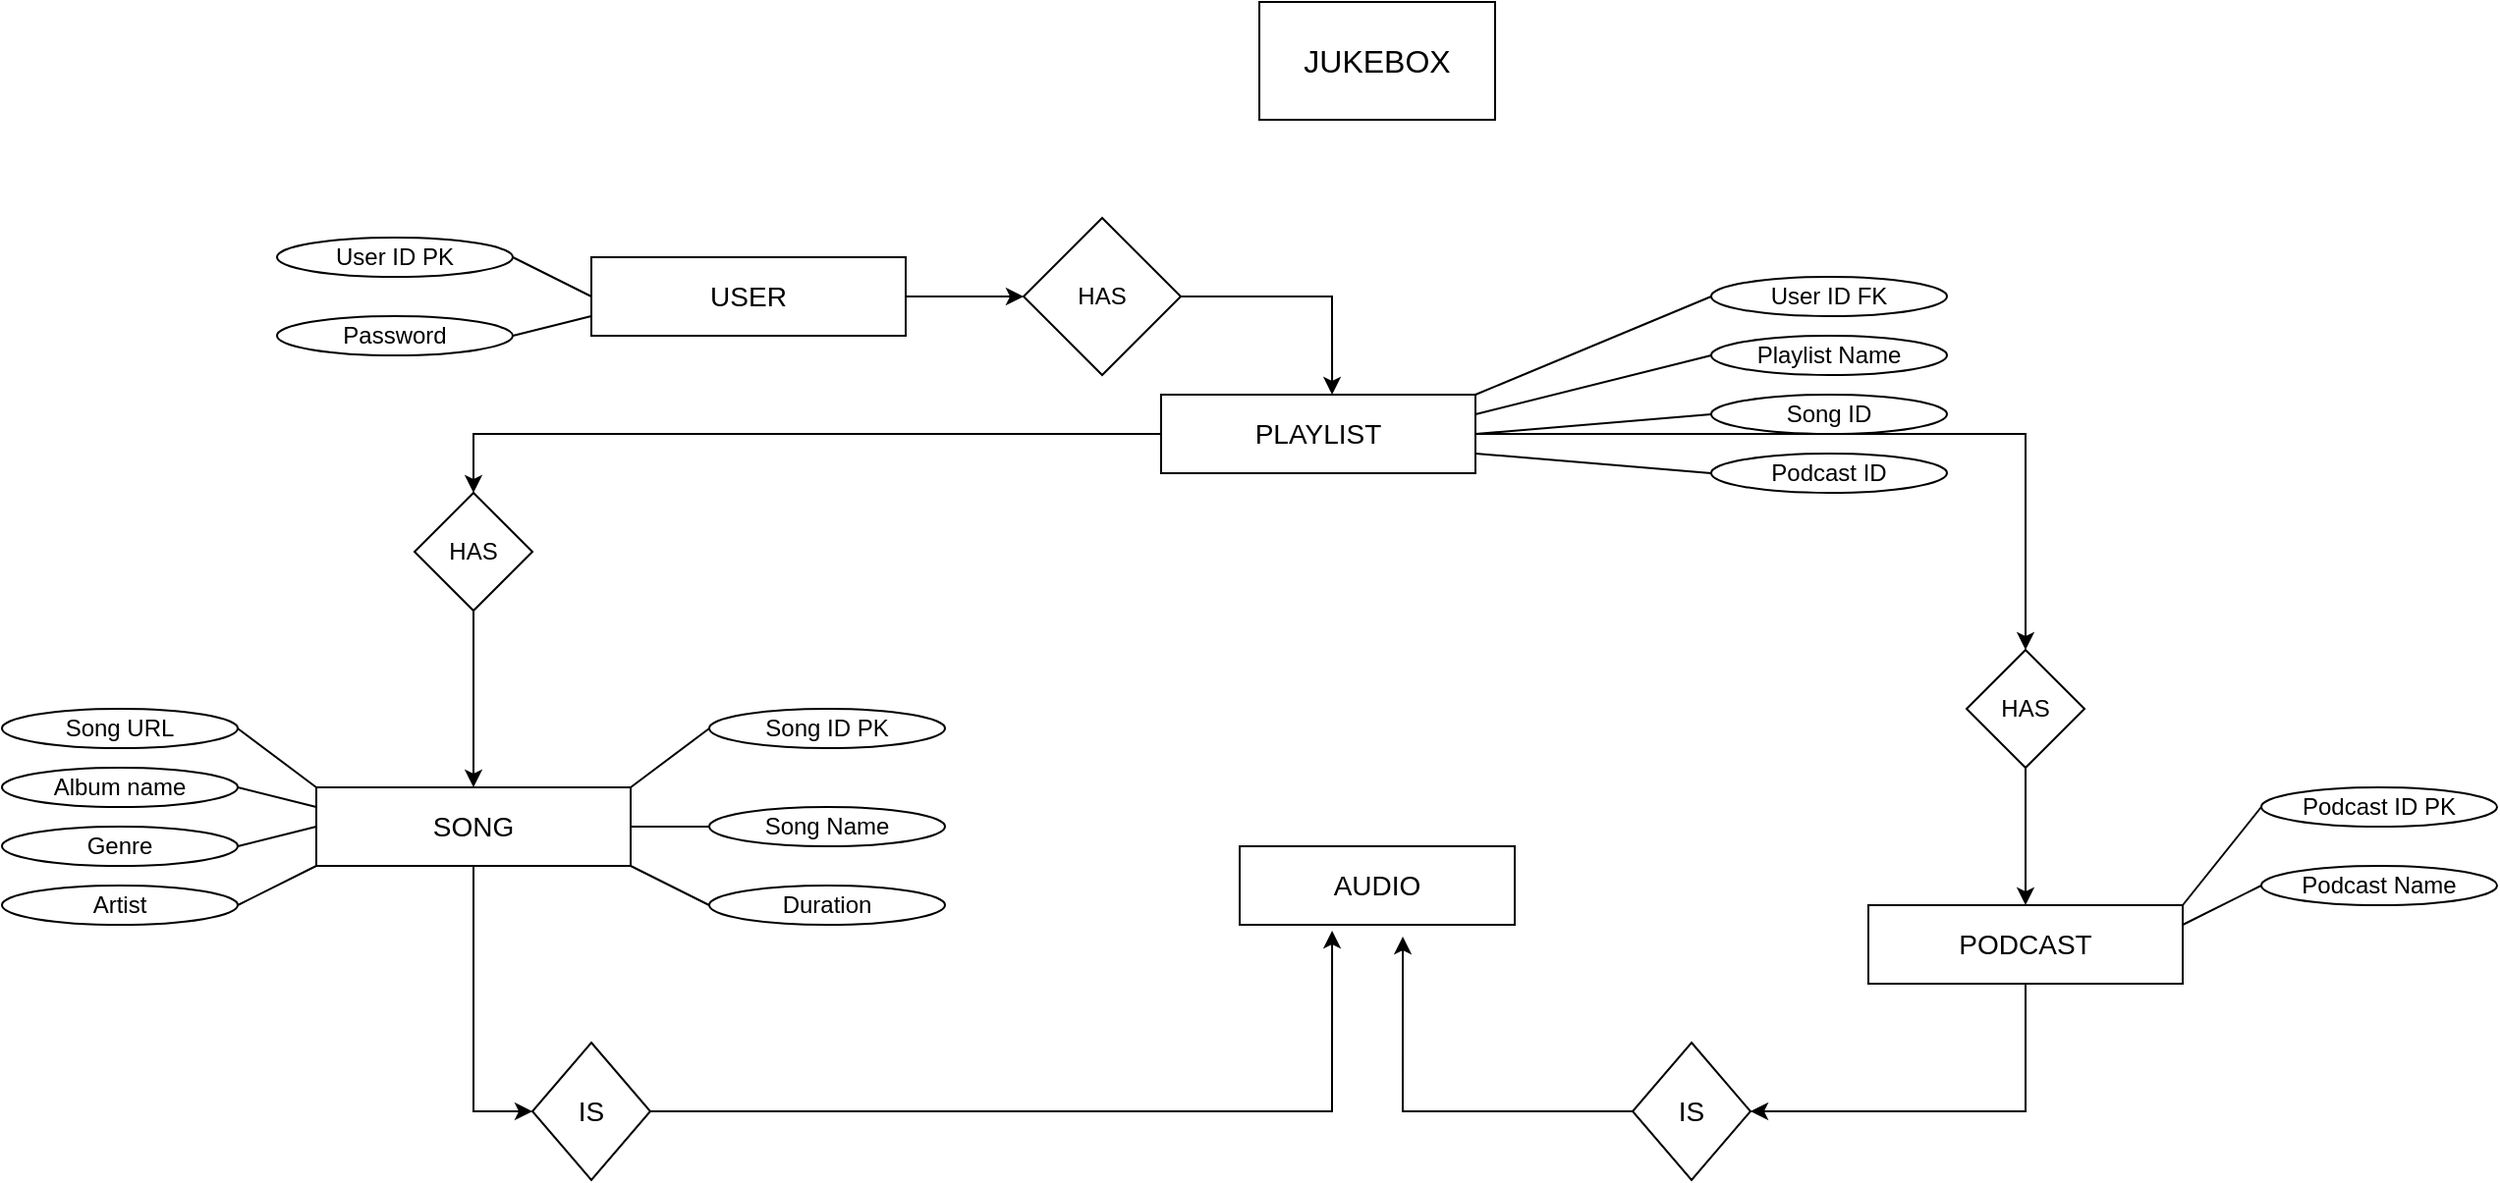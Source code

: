 <mxfile version="20.2.3" type="device"><diagram id="R2lEEEUBdFMjLlhIrx00" name="Page-1"><mxGraphModel dx="2272" dy="762" grid="1" gridSize="10" guides="1" tooltips="1" connect="1" arrows="1" fold="1" page="1" pageScale="1" pageWidth="850" pageHeight="1100" math="0" shadow="0" extFonts="Permanent Marker^https://fonts.googleapis.com/css?family=Permanent+Marker"><root><mxCell id="0"/><mxCell id="1" parent="0"/><mxCell id="Fi767WvEMjlARHfCSn7A-42" value="" style="edgeStyle=orthogonalEdgeStyle;rounded=0;orthogonalLoop=1;jettySize=auto;html=1;fontSize=12;" parent="1" source="Fi767WvEMjlARHfCSn7A-2" target="Fi767WvEMjlARHfCSn7A-41" edge="1"><mxGeometry relative="1" as="geometry"/></mxCell><mxCell id="Fi767WvEMjlARHfCSn7A-2" value="&lt;font style=&quot;font-size: 14px;&quot;&gt;USER&lt;/font&gt;" style="rounded=0;whiteSpace=wrap;html=1;" parent="1" vertex="1"><mxGeometry x="-410" y="150" width="160" height="40" as="geometry"/></mxCell><mxCell id="Fi767WvEMjlARHfCSn7A-3" value="&lt;font size=&quot;3&quot;&gt;JUKEBOX&lt;/font&gt;" style="rounded=0;whiteSpace=wrap;html=1;" parent="1" vertex="1"><mxGeometry x="-70" y="20" width="120" height="60" as="geometry"/></mxCell><mxCell id="Fi767WvEMjlARHfCSn7A-53" style="edgeStyle=orthogonalEdgeStyle;rounded=0;orthogonalLoop=1;jettySize=auto;html=1;entryX=0.5;entryY=0;entryDx=0;entryDy=0;fontSize=12;" parent="1" source="Fi767WvEMjlARHfCSn7A-4" target="Fi767WvEMjlARHfCSn7A-51" edge="1"><mxGeometry relative="1" as="geometry"/></mxCell><mxCell id="5yYD1vHJUVCyLU5Lkpep-10" style="edgeStyle=orthogonalEdgeStyle;rounded=0;orthogonalLoop=1;jettySize=auto;html=1;entryX=0.5;entryY=0;entryDx=0;entryDy=0;" edge="1" parent="1" source="Fi767WvEMjlARHfCSn7A-4" target="5yYD1vHJUVCyLU5Lkpep-8"><mxGeometry relative="1" as="geometry"/></mxCell><mxCell id="Fi767WvEMjlARHfCSn7A-4" value="PLAYLIST" style="rounded=0;whiteSpace=wrap;html=1;fontSize=14;" parent="1" vertex="1"><mxGeometry x="-120" y="220" width="160" height="40" as="geometry"/></mxCell><mxCell id="Fi767WvEMjlARHfCSn7A-6" value="AUDIO" style="rounded=0;whiteSpace=wrap;html=1;fontSize=14;" parent="1" vertex="1"><mxGeometry x="-80" y="450" width="140" height="40" as="geometry"/></mxCell><mxCell id="5yYD1vHJUVCyLU5Lkpep-4" style="edgeStyle=orthogonalEdgeStyle;rounded=0;orthogonalLoop=1;jettySize=auto;html=1;entryX=0;entryY=0.5;entryDx=0;entryDy=0;" edge="1" parent="1" source="Fi767WvEMjlARHfCSn7A-7" target="5yYD1vHJUVCyLU5Lkpep-3"><mxGeometry relative="1" as="geometry"/></mxCell><mxCell id="Fi767WvEMjlARHfCSn7A-7" value="SONG" style="rounded=0;whiteSpace=wrap;html=1;fontSize=14;" parent="1" vertex="1"><mxGeometry x="-550" y="420" width="160" height="40" as="geometry"/></mxCell><mxCell id="5yYD1vHJUVCyLU5Lkpep-7" style="edgeStyle=orthogonalEdgeStyle;rounded=0;orthogonalLoop=1;jettySize=auto;html=1;entryX=1;entryY=0.5;entryDx=0;entryDy=0;exitX=0.5;exitY=1;exitDx=0;exitDy=0;" edge="1" parent="1" source="Fi767WvEMjlARHfCSn7A-8" target="Fi767WvEMjlARHfCSn7A-46"><mxGeometry relative="1" as="geometry"/></mxCell><mxCell id="Fi767WvEMjlARHfCSn7A-8" value="PODCAST" style="rounded=0;whiteSpace=wrap;html=1;fontSize=14;" parent="1" vertex="1"><mxGeometry x="240" y="480" width="160" height="40" as="geometry"/></mxCell><mxCell id="Fi767WvEMjlARHfCSn7A-10" value="User ID PK" style="ellipse;whiteSpace=wrap;html=1;fontSize=12;" parent="1" vertex="1"><mxGeometry x="-570" y="140" width="120" height="20" as="geometry"/></mxCell><mxCell id="Fi767WvEMjlARHfCSn7A-11" value="Password" style="ellipse;whiteSpace=wrap;html=1;fontSize=12;" parent="1" vertex="1"><mxGeometry x="-570" y="180" width="120" height="20" as="geometry"/></mxCell><mxCell id="Fi767WvEMjlARHfCSn7A-13" value="" style="endArrow=none;html=1;rounded=0;fontSize=12;exitX=1;exitY=0.5;exitDx=0;exitDy=0;entryX=0;entryY=0.5;entryDx=0;entryDy=0;" parent="1" source="Fi767WvEMjlARHfCSn7A-10" target="Fi767WvEMjlARHfCSn7A-2" edge="1"><mxGeometry width="50" height="50" relative="1" as="geometry"><mxPoint x="40" y="450" as="sourcePoint"/><mxPoint x="90" y="400" as="targetPoint"/></mxGeometry></mxCell><mxCell id="Fi767WvEMjlARHfCSn7A-14" value="" style="endArrow=none;html=1;rounded=0;fontSize=12;exitX=1;exitY=0.5;exitDx=0;exitDy=0;entryX=0;entryY=0.75;entryDx=0;entryDy=0;" parent="1" source="Fi767WvEMjlARHfCSn7A-11" target="Fi767WvEMjlARHfCSn7A-2" edge="1"><mxGeometry width="50" height="50" relative="1" as="geometry"><mxPoint x="-390" y="250" as="sourcePoint"/><mxPoint x="-250" y="280" as="targetPoint"/></mxGeometry></mxCell><mxCell id="Fi767WvEMjlARHfCSn7A-15" value="User ID FK" style="ellipse;whiteSpace=wrap;html=1;fontSize=12;" parent="1" vertex="1"><mxGeometry x="160" y="160" width="120" height="20" as="geometry"/></mxCell><mxCell id="Fi767WvEMjlARHfCSn7A-16" value="Playlist Name" style="ellipse;whiteSpace=wrap;html=1;fontSize=12;" parent="1" vertex="1"><mxGeometry x="160" y="190" width="120" height="20" as="geometry"/></mxCell><mxCell id="Fi767WvEMjlARHfCSn7A-17" value="Song ID" style="ellipse;whiteSpace=wrap;html=1;fontSize=12;" parent="1" vertex="1"><mxGeometry x="160" y="220" width="120" height="20" as="geometry"/></mxCell><mxCell id="Fi767WvEMjlARHfCSn7A-18" value="Podcast ID" style="ellipse;whiteSpace=wrap;html=1;fontSize=12;" parent="1" vertex="1"><mxGeometry x="160" y="250" width="120" height="20" as="geometry"/></mxCell><mxCell id="Fi767WvEMjlARHfCSn7A-21" value="" style="endArrow=none;html=1;rounded=0;fontSize=12;entryX=1;entryY=0;entryDx=0;entryDy=0;exitX=0;exitY=0.5;exitDx=0;exitDy=0;" parent="1" source="Fi767WvEMjlARHfCSn7A-15" target="Fi767WvEMjlARHfCSn7A-4" edge="1"><mxGeometry width="50" height="50" relative="1" as="geometry"><mxPoint x="50" y="350" as="sourcePoint"/><mxPoint x="100" y="300" as="targetPoint"/></mxGeometry></mxCell><mxCell id="Fi767WvEMjlARHfCSn7A-22" value="" style="endArrow=none;html=1;rounded=0;fontSize=12;entryX=0;entryY=0.5;entryDx=0;entryDy=0;exitX=1;exitY=0.25;exitDx=0;exitDy=0;" parent="1" source="Fi767WvEMjlARHfCSn7A-4" target="Fi767WvEMjlARHfCSn7A-16" edge="1"><mxGeometry width="50" height="50" relative="1" as="geometry"><mxPoint x="410" y="320" as="sourcePoint"/><mxPoint x="460" y="270" as="targetPoint"/></mxGeometry></mxCell><mxCell id="Fi767WvEMjlARHfCSn7A-23" value="" style="endArrow=none;html=1;rounded=0;fontSize=12;entryX=0;entryY=0.5;entryDx=0;entryDy=0;exitX=1;exitY=0.5;exitDx=0;exitDy=0;" parent="1" source="Fi767WvEMjlARHfCSn7A-4" target="Fi767WvEMjlARHfCSn7A-17" edge="1"><mxGeometry width="50" height="50" relative="1" as="geometry"><mxPoint x="390" y="250" as="sourcePoint"/><mxPoint x="440" y="200" as="targetPoint"/></mxGeometry></mxCell><mxCell id="Fi767WvEMjlARHfCSn7A-24" value="" style="endArrow=none;html=1;rounded=0;fontSize=12;entryX=0;entryY=0.5;entryDx=0;entryDy=0;exitX=1;exitY=0.75;exitDx=0;exitDy=0;" parent="1" source="Fi767WvEMjlARHfCSn7A-4" target="Fi767WvEMjlARHfCSn7A-18" edge="1"><mxGeometry width="50" height="50" relative="1" as="geometry"><mxPoint x="370" y="280" as="sourcePoint"/><mxPoint x="420" y="230" as="targetPoint"/></mxGeometry></mxCell><mxCell id="Fi767WvEMjlARHfCSn7A-26" value="Song ID PK" style="ellipse;whiteSpace=wrap;html=1;fontSize=12;" parent="1" vertex="1"><mxGeometry x="-350" y="380" width="120" height="20" as="geometry"/></mxCell><mxCell id="Fi767WvEMjlARHfCSn7A-27" value="Song Name" style="ellipse;whiteSpace=wrap;html=1;fontSize=12;" parent="1" vertex="1"><mxGeometry x="-350" y="430" width="120" height="20" as="geometry"/></mxCell><mxCell id="Fi767WvEMjlARHfCSn7A-28" value="Duration" style="ellipse;whiteSpace=wrap;html=1;fontSize=12;" parent="1" vertex="1"><mxGeometry x="-350" y="470" width="120" height="20" as="geometry"/></mxCell><mxCell id="Fi767WvEMjlARHfCSn7A-29" value="Song URL" style="ellipse;whiteSpace=wrap;html=1;fontSize=12;" parent="1" vertex="1"><mxGeometry x="-710" y="380" width="120" height="20" as="geometry"/></mxCell><mxCell id="Fi767WvEMjlARHfCSn7A-30" value="Album name" style="ellipse;whiteSpace=wrap;html=1;fontSize=12;" parent="1" vertex="1"><mxGeometry x="-710" y="410" width="120" height="20" as="geometry"/></mxCell><mxCell id="Fi767WvEMjlARHfCSn7A-31" value="Genre" style="ellipse;whiteSpace=wrap;html=1;fontSize=12;" parent="1" vertex="1"><mxGeometry x="-710" y="440" width="120" height="20" as="geometry"/></mxCell><mxCell id="Fi767WvEMjlARHfCSn7A-32" value="" style="endArrow=none;html=1;rounded=0;fontSize=12;entryX=1;entryY=0.5;entryDx=0;entryDy=0;exitX=0;exitY=0;exitDx=0;exitDy=0;" parent="1" source="Fi767WvEMjlARHfCSn7A-7" target="Fi767WvEMjlARHfCSn7A-29" edge="1"><mxGeometry width="50" height="50" relative="1" as="geometry"><mxPoint x="-140" y="320" as="sourcePoint"/><mxPoint x="-200" y="390" as="targetPoint"/></mxGeometry></mxCell><mxCell id="Fi767WvEMjlARHfCSn7A-33" value="" style="endArrow=none;html=1;rounded=0;fontSize=12;entryX=1;entryY=0.5;entryDx=0;entryDy=0;exitX=0;exitY=0.25;exitDx=0;exitDy=0;" parent="1" source="Fi767WvEMjlARHfCSn7A-7" target="Fi767WvEMjlARHfCSn7A-30" edge="1"><mxGeometry width="50" height="50" relative="1" as="geometry"><mxPoint x="-120" y="370" as="sourcePoint"/><mxPoint x="-180" y="440" as="targetPoint"/></mxGeometry></mxCell><mxCell id="Fi767WvEMjlARHfCSn7A-34" value="" style="endArrow=none;html=1;rounded=0;fontSize=12;entryX=1;entryY=0.5;entryDx=0;entryDy=0;exitX=0;exitY=0.5;exitDx=0;exitDy=0;" parent="1" source="Fi767WvEMjlARHfCSn7A-7" target="Fi767WvEMjlARHfCSn7A-31" edge="1"><mxGeometry width="50" height="50" relative="1" as="geometry"><mxPoint x="-100" y="450" as="sourcePoint"/><mxPoint x="-160" y="520" as="targetPoint"/></mxGeometry></mxCell><mxCell id="Fi767WvEMjlARHfCSn7A-35" value="" style="endArrow=none;html=1;rounded=0;fontSize=12;entryX=1;entryY=0;entryDx=0;entryDy=0;exitX=0;exitY=0.5;exitDx=0;exitDy=0;" parent="1" source="Fi767WvEMjlARHfCSn7A-26" target="Fi767WvEMjlARHfCSn7A-7" edge="1"><mxGeometry width="50" height="50" relative="1" as="geometry"><mxPoint x="120" y="380" as="sourcePoint"/><mxPoint x="60" y="450" as="targetPoint"/></mxGeometry></mxCell><mxCell id="Fi767WvEMjlARHfCSn7A-36" value="" style="endArrow=none;html=1;rounded=0;fontSize=12;entryX=1;entryY=0.5;entryDx=0;entryDy=0;exitX=0;exitY=0.5;exitDx=0;exitDy=0;" parent="1" source="Fi767WvEMjlARHfCSn7A-27" target="Fi767WvEMjlARHfCSn7A-7" edge="1"><mxGeometry width="50" height="50" relative="1" as="geometry"><mxPoint x="90" y="460" as="sourcePoint"/><mxPoint x="30" y="530" as="targetPoint"/></mxGeometry></mxCell><mxCell id="Fi767WvEMjlARHfCSn7A-37" value="" style="endArrow=none;html=1;rounded=0;fontSize=12;entryX=1;entryY=1;entryDx=0;entryDy=0;exitX=0;exitY=0.5;exitDx=0;exitDy=0;" parent="1" source="Fi767WvEMjlARHfCSn7A-28" target="Fi767WvEMjlARHfCSn7A-7" edge="1"><mxGeometry width="50" height="50" relative="1" as="geometry"><mxPoint x="120" y="440" as="sourcePoint"/><mxPoint x="60" y="510" as="targetPoint"/></mxGeometry></mxCell><mxCell id="Fi767WvEMjlARHfCSn7A-38" value="Artist" style="ellipse;whiteSpace=wrap;html=1;fontSize=12;" parent="1" vertex="1"><mxGeometry x="-710" y="470" width="120" height="20" as="geometry"/></mxCell><mxCell id="Fi767WvEMjlARHfCSn7A-39" value="" style="endArrow=none;html=1;rounded=0;fontSize=12;entryX=1;entryY=0.5;entryDx=0;entryDy=0;exitX=0;exitY=1;exitDx=0;exitDy=0;" parent="1" source="Fi767WvEMjlARHfCSn7A-7" target="Fi767WvEMjlARHfCSn7A-38" edge="1"><mxGeometry width="50" height="50" relative="1" as="geometry"><mxPoint x="-140" y="430" as="sourcePoint"/><mxPoint x="-230" y="440" as="targetPoint"/></mxGeometry></mxCell><mxCell id="5yYD1vHJUVCyLU5Lkpep-11" style="edgeStyle=orthogonalEdgeStyle;rounded=0;orthogonalLoop=1;jettySize=auto;html=1;entryX=0.544;entryY=0;entryDx=0;entryDy=0;entryPerimeter=0;" edge="1" parent="1" source="Fi767WvEMjlARHfCSn7A-41" target="Fi767WvEMjlARHfCSn7A-4"><mxGeometry relative="1" as="geometry"><mxPoint x="70" y="170" as="targetPoint"/><Array as="points"><mxPoint x="-33" y="170"/></Array></mxGeometry></mxCell><mxCell id="Fi767WvEMjlARHfCSn7A-41" value="HAS" style="rhombus;whiteSpace=wrap;html=1;rounded=0;" parent="1" vertex="1"><mxGeometry x="-190" y="130" width="80" height="80" as="geometry"/></mxCell><mxCell id="5yYD1vHJUVCyLU5Lkpep-2" style="edgeStyle=orthogonalEdgeStyle;rounded=0;orthogonalLoop=1;jettySize=auto;html=1;entryX=0.593;entryY=1.15;entryDx=0;entryDy=0;entryPerimeter=0;" edge="1" parent="1" source="Fi767WvEMjlARHfCSn7A-46" target="Fi767WvEMjlARHfCSn7A-6"><mxGeometry relative="1" as="geometry"/></mxCell><mxCell id="Fi767WvEMjlARHfCSn7A-46" value="IS" style="rhombus;whiteSpace=wrap;html=1;fontSize=14;rounded=0;" parent="1" vertex="1"><mxGeometry x="120" y="550" width="60" height="70" as="geometry"/></mxCell><mxCell id="Fi767WvEMjlARHfCSn7A-54" style="edgeStyle=orthogonalEdgeStyle;rounded=0;orthogonalLoop=1;jettySize=auto;html=1;entryX=0.5;entryY=0;entryDx=0;entryDy=0;fontSize=12;" parent="1" source="Fi767WvEMjlARHfCSn7A-51" target="Fi767WvEMjlARHfCSn7A-8" edge="1"><mxGeometry relative="1" as="geometry"/></mxCell><mxCell id="Fi767WvEMjlARHfCSn7A-51" value="HAS" style="rhombus;whiteSpace=wrap;html=1;fontSize=12;" parent="1" vertex="1"><mxGeometry x="290" y="350" width="60" height="60" as="geometry"/></mxCell><mxCell id="Fi767WvEMjlARHfCSn7A-60" value="Podcast ID PK" style="ellipse;whiteSpace=wrap;html=1;fontSize=12;" parent="1" vertex="1"><mxGeometry x="440" y="420" width="120" height="20" as="geometry"/></mxCell><mxCell id="Fi767WvEMjlARHfCSn7A-61" value="" style="endArrow=none;html=1;rounded=0;fontSize=12;entryX=0;entryY=0.5;entryDx=0;entryDy=0;exitX=1;exitY=0;exitDx=0;exitDy=0;" parent="1" source="Fi767WvEMjlARHfCSn7A-8" target="Fi767WvEMjlARHfCSn7A-60" edge="1"><mxGeometry width="50" height="50" relative="1" as="geometry"><mxPoint x="470" y="410" as="sourcePoint"/><mxPoint x="510" y="430" as="targetPoint"/></mxGeometry></mxCell><mxCell id="Fi767WvEMjlARHfCSn7A-62" value="Podcast Name" style="ellipse;whiteSpace=wrap;html=1;fontSize=12;" parent="1" vertex="1"><mxGeometry x="440" y="460" width="120" height="20" as="geometry"/></mxCell><mxCell id="Fi767WvEMjlARHfCSn7A-63" value="" style="endArrow=none;html=1;rounded=0;fontSize=12;entryX=0;entryY=0.5;entryDx=0;entryDy=0;exitX=1;exitY=0.25;exitDx=0;exitDy=0;" parent="1" source="Fi767WvEMjlARHfCSn7A-8" target="Fi767WvEMjlARHfCSn7A-62" edge="1"><mxGeometry width="50" height="50" relative="1" as="geometry"><mxPoint x="400" y="420" as="sourcePoint"/><mxPoint x="440" y="440" as="targetPoint"/></mxGeometry></mxCell><mxCell id="5yYD1vHJUVCyLU5Lkpep-5" style="edgeStyle=orthogonalEdgeStyle;rounded=0;orthogonalLoop=1;jettySize=auto;html=1;entryX=0.336;entryY=1.075;entryDx=0;entryDy=0;entryPerimeter=0;" edge="1" parent="1" source="5yYD1vHJUVCyLU5Lkpep-3" target="Fi767WvEMjlARHfCSn7A-6"><mxGeometry relative="1" as="geometry"/></mxCell><mxCell id="5yYD1vHJUVCyLU5Lkpep-3" value="IS" style="rhombus;whiteSpace=wrap;html=1;fontSize=14;rounded=0;" vertex="1" parent="1"><mxGeometry x="-440" y="550" width="60" height="70" as="geometry"/></mxCell><mxCell id="5yYD1vHJUVCyLU5Lkpep-9" style="edgeStyle=orthogonalEdgeStyle;rounded=0;orthogonalLoop=1;jettySize=auto;html=1;entryX=0.5;entryY=0;entryDx=0;entryDy=0;" edge="1" parent="1" source="5yYD1vHJUVCyLU5Lkpep-8" target="Fi767WvEMjlARHfCSn7A-7"><mxGeometry relative="1" as="geometry"/></mxCell><mxCell id="5yYD1vHJUVCyLU5Lkpep-8" value="HAS" style="rhombus;whiteSpace=wrap;html=1;fontSize=12;" vertex="1" parent="1"><mxGeometry x="-500" y="270" width="60" height="60" as="geometry"/></mxCell></root></mxGraphModel></diagram></mxfile>